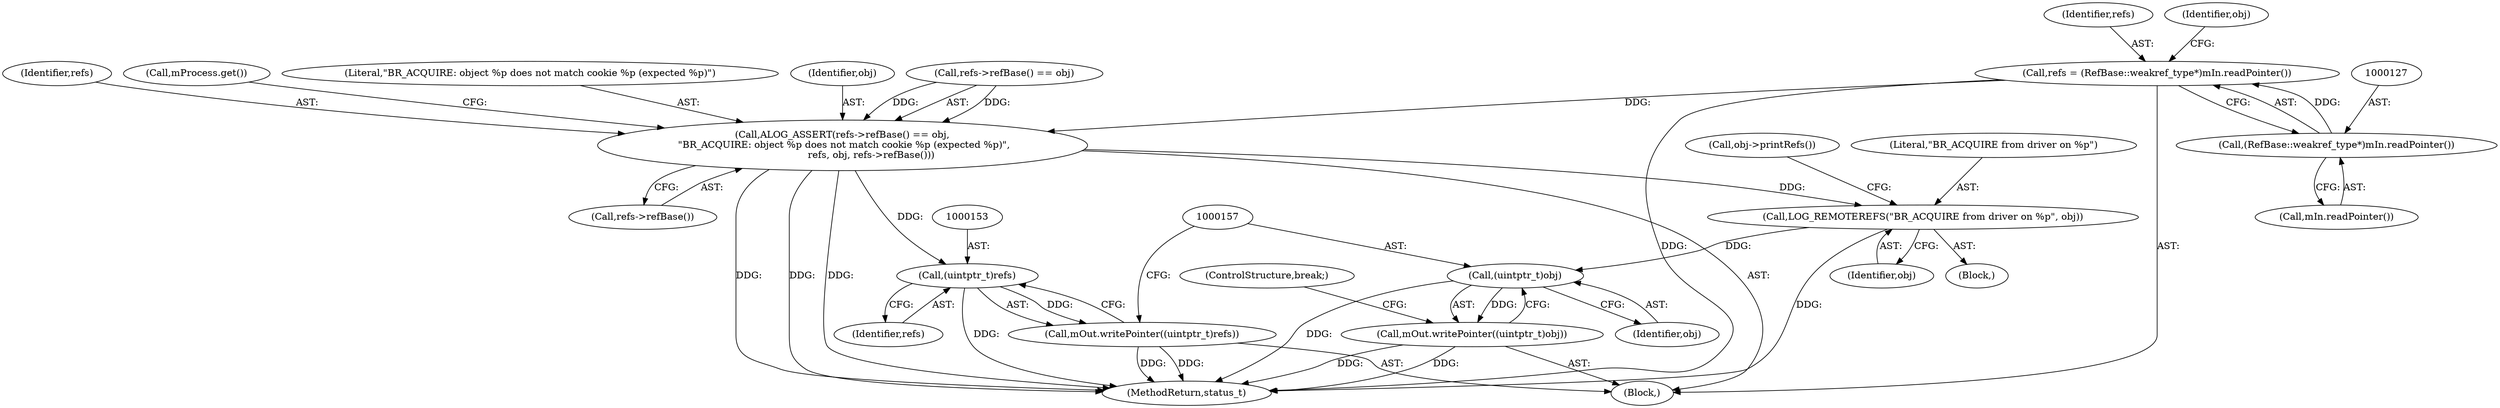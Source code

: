 digraph "0_Android_a59b827869a2ea04022dd225007f29af8d61837a@pointer" {
"1000124" [label="(Call,refs = (RefBase::weakref_type*)mIn.readPointer())"];
"1000126" [label="(Call,(RefBase::weakref_type*)mIn.readPointer())"];
"1000134" [label="(Call,ALOG_ASSERT(refs->refBase() == obj,\n \"BR_ACQUIRE: object %p does not match cookie %p (expected %p)\",\n                   refs, obj, refs->refBase()))"];
"1000145" [label="(Call,LOG_REMOTEREFS(\"BR_ACQUIRE from driver on %p\", obj))"];
"1000156" [label="(Call,(uintptr_t)obj)"];
"1000155" [label="(Call,mOut.writePointer((uintptr_t)obj))"];
"1000152" [label="(Call,(uintptr_t)refs)"];
"1000151" [label="(Call,mOut.writePointer((uintptr_t)refs))"];
"1000126" [label="(Call,(RefBase::weakref_type*)mIn.readPointer())"];
"1000124" [label="(Call,refs = (RefBase::weakref_type*)mIn.readPointer())"];
"1000141" [label="(Call,refs->refBase())"];
"1000138" [label="(Literal,\"BR_ACQUIRE: object %p does not match cookie %p (expected %p)\")"];
"1000159" [label="(ControlStructure,break;)"];
"1000155" [label="(Call,mOut.writePointer((uintptr_t)obj))"];
"1000134" [label="(Call,ALOG_ASSERT(refs->refBase() == obj,\n \"BR_ACQUIRE: object %p does not match cookie %p (expected %p)\",\n                   refs, obj, refs->refBase()))"];
"1000125" [label="(Identifier,refs)"];
"1000140" [label="(Identifier,obj)"];
"1000158" [label="(Identifier,obj)"];
"1000156" [label="(Call,(uintptr_t)obj)"];
"1000130" [label="(Identifier,obj)"];
"1000151" [label="(Call,mOut.writePointer((uintptr_t)refs))"];
"1000135" [label="(Call,refs->refBase() == obj)"];
"1000147" [label="(Identifier,obj)"];
"1000154" [label="(Identifier,refs)"];
"1000145" [label="(Call,LOG_REMOTEREFS(\"BR_ACQUIRE from driver on %p\", obj))"];
"1000592" [label="(MethodReturn,status_t)"];
"1000148" [label="(Call,obj->printRefs())"];
"1000152" [label="(Call,(uintptr_t)refs)"];
"1000115" [label="(Block,)"];
"1000144" [label="(Block,)"];
"1000139" [label="(Identifier,refs)"];
"1000146" [label="(Literal,\"BR_ACQUIRE from driver on %p\")"];
"1000128" [label="(Call,mIn.readPointer())"];
"1000143" [label="(Call,mProcess.get())"];
"1000124" -> "1000115"  [label="AST: "];
"1000124" -> "1000126"  [label="CFG: "];
"1000125" -> "1000124"  [label="AST: "];
"1000126" -> "1000124"  [label="AST: "];
"1000130" -> "1000124"  [label="CFG: "];
"1000124" -> "1000592"  [label="DDG: "];
"1000126" -> "1000124"  [label="DDG: "];
"1000124" -> "1000134"  [label="DDG: "];
"1000126" -> "1000128"  [label="CFG: "];
"1000127" -> "1000126"  [label="AST: "];
"1000128" -> "1000126"  [label="AST: "];
"1000134" -> "1000115"  [label="AST: "];
"1000134" -> "1000141"  [label="CFG: "];
"1000135" -> "1000134"  [label="AST: "];
"1000138" -> "1000134"  [label="AST: "];
"1000139" -> "1000134"  [label="AST: "];
"1000140" -> "1000134"  [label="AST: "];
"1000141" -> "1000134"  [label="AST: "];
"1000143" -> "1000134"  [label="CFG: "];
"1000134" -> "1000592"  [label="DDG: "];
"1000134" -> "1000592"  [label="DDG: "];
"1000134" -> "1000592"  [label="DDG: "];
"1000135" -> "1000134"  [label="DDG: "];
"1000135" -> "1000134"  [label="DDG: "];
"1000134" -> "1000145"  [label="DDG: "];
"1000134" -> "1000152"  [label="DDG: "];
"1000145" -> "1000144"  [label="AST: "];
"1000145" -> "1000147"  [label="CFG: "];
"1000146" -> "1000145"  [label="AST: "];
"1000147" -> "1000145"  [label="AST: "];
"1000148" -> "1000145"  [label="CFG: "];
"1000145" -> "1000592"  [label="DDG: "];
"1000145" -> "1000156"  [label="DDG: "];
"1000156" -> "1000155"  [label="AST: "];
"1000156" -> "1000158"  [label="CFG: "];
"1000157" -> "1000156"  [label="AST: "];
"1000158" -> "1000156"  [label="AST: "];
"1000155" -> "1000156"  [label="CFG: "];
"1000156" -> "1000592"  [label="DDG: "];
"1000156" -> "1000155"  [label="DDG: "];
"1000155" -> "1000115"  [label="AST: "];
"1000159" -> "1000155"  [label="CFG: "];
"1000155" -> "1000592"  [label="DDG: "];
"1000155" -> "1000592"  [label="DDG: "];
"1000152" -> "1000151"  [label="AST: "];
"1000152" -> "1000154"  [label="CFG: "];
"1000153" -> "1000152"  [label="AST: "];
"1000154" -> "1000152"  [label="AST: "];
"1000151" -> "1000152"  [label="CFG: "];
"1000152" -> "1000592"  [label="DDG: "];
"1000152" -> "1000151"  [label="DDG: "];
"1000151" -> "1000115"  [label="AST: "];
"1000157" -> "1000151"  [label="CFG: "];
"1000151" -> "1000592"  [label="DDG: "];
"1000151" -> "1000592"  [label="DDG: "];
}
